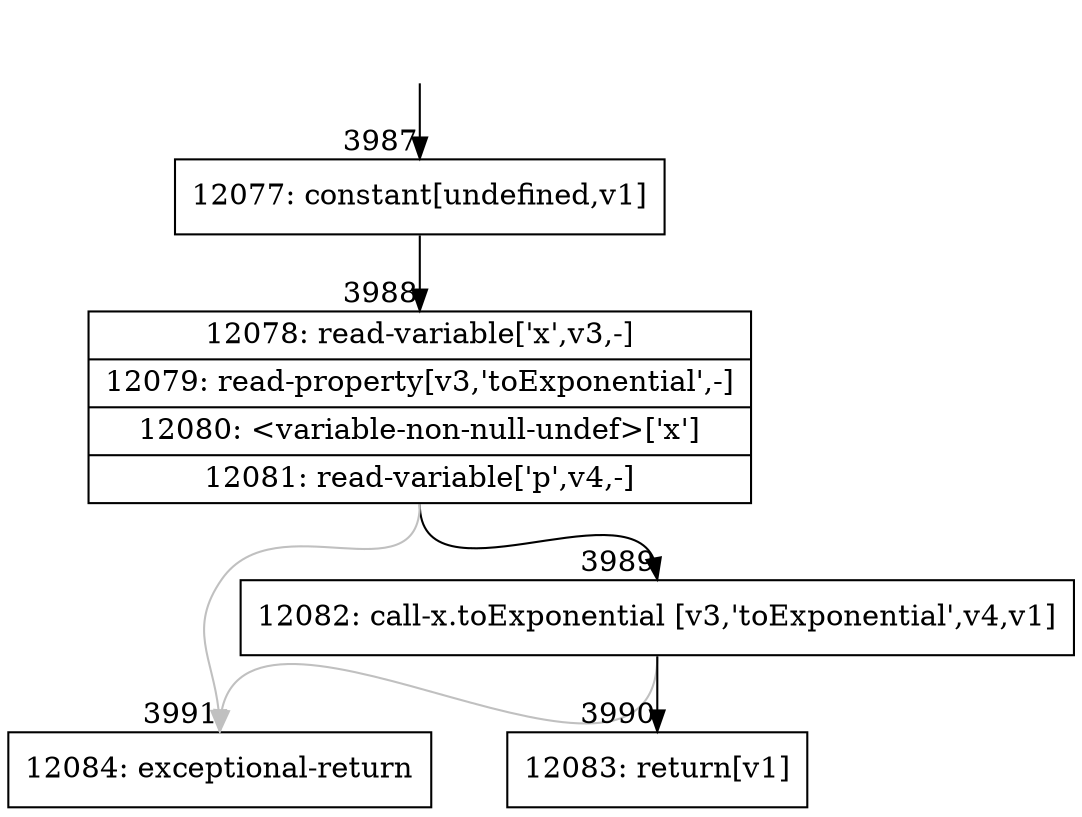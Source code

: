 digraph {
rankdir="TD"
BB_entry357[shape=none,label=""];
BB_entry357 -> BB3987 [tailport=s, headport=n, headlabel="    3987"]
BB3987 [shape=record label="{12077: constant[undefined,v1]}" ] 
BB3987 -> BB3988 [tailport=s, headport=n, headlabel="      3988"]
BB3988 [shape=record label="{12078: read-variable['x',v3,-]|12079: read-property[v3,'toExponential',-]|12080: \<variable-non-null-undef\>['x']|12081: read-variable['p',v4,-]}" ] 
BB3988 -> BB3989 [tailport=s, headport=n, headlabel="      3989"]
BB3988 -> BB3991 [tailport=s, headport=n, color=gray, headlabel="      3991"]
BB3989 [shape=record label="{12082: call-x.toExponential [v3,'toExponential',v4,v1]}" ] 
BB3989 -> BB3990 [tailport=s, headport=n, headlabel="      3990"]
BB3989 -> BB3991 [tailport=s, headport=n, color=gray]
BB3990 [shape=record label="{12083: return[v1]}" ] 
BB3991 [shape=record label="{12084: exceptional-return}" ] 
//#$~ 2318
}
